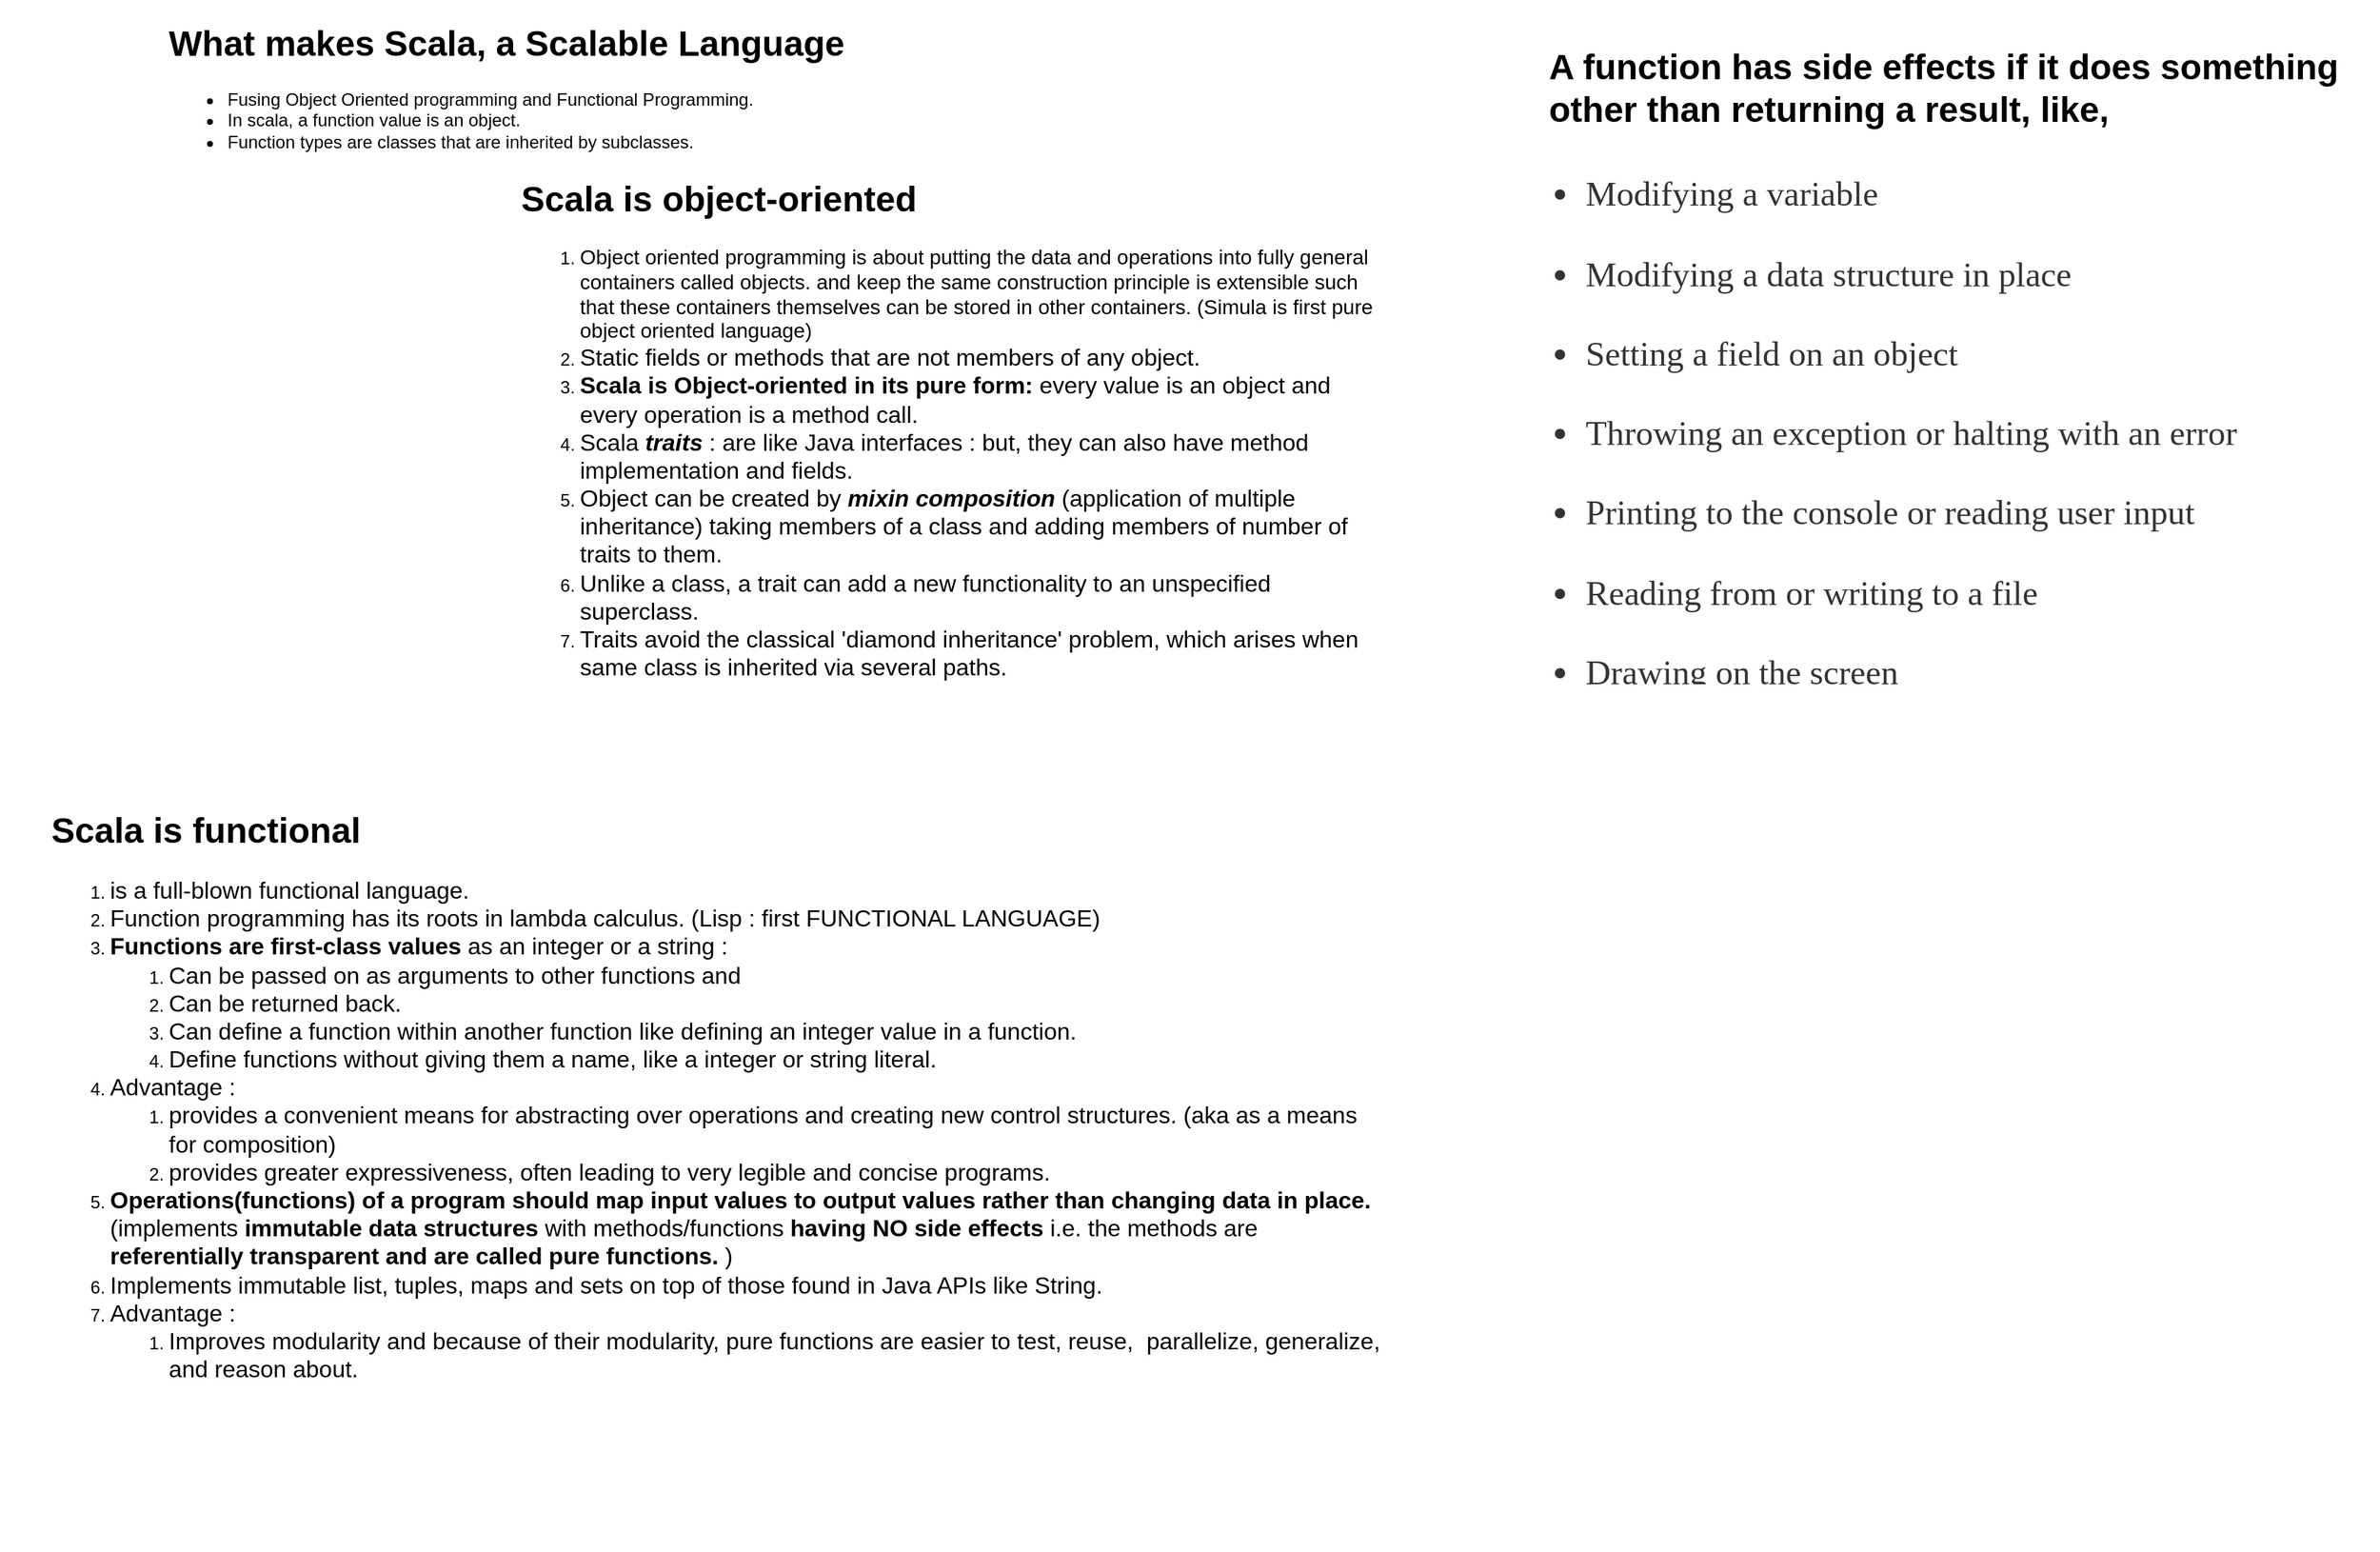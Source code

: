 <mxfile version="11.0.2" type="github"><diagram id="ZetlsLaNo7wISi5GngXo" name="Page-1"><mxGraphModel dx="1546" dy="812" grid="1" gridSize="10" guides="1" tooltips="1" connect="1" arrows="1" fold="1" page="1" pageScale="1" pageWidth="850" pageHeight="1100" math="0" shadow="0"><root><mxCell id="0"/><mxCell id="1" parent="0"/><mxCell id="SF2RBvMhf9Iol7tZJRfC-2" value="" style="shape=image;html=1;verticalAlign=top;verticalLabelPosition=bottom;labelBackgroundColor=#ffffff;imageAspect=0;aspect=fixed;image=https://cdn4.iconfinder.com/data/icons/logos-brands-5/24/scala-128.png" vertex="1" parent="1"><mxGeometry x="10" y="20" width="128" height="128" as="geometry"/></mxCell><mxCell id="SF2RBvMhf9Iol7tZJRfC-3" value="&lt;h1&gt;What makes Scala, a Scalable Language&lt;/h1&gt;&lt;p&gt;&lt;/p&gt;&lt;ul&gt;&lt;li&gt;Fusing Object Oriented programming and Functional Programming.&lt;/li&gt;&lt;li&gt;In scala, a function value is an object.&lt;/li&gt;&lt;li&gt;Function types are classes that are inherited by subclasses.&lt;/li&gt;&lt;/ul&gt;&lt;p&gt;&lt;/p&gt;" style="text;html=1;strokeColor=none;fillColor=none;spacing=5;spacingTop=-20;whiteSpace=wrap;overflow=hidden;rounded=0;" vertex="1" parent="1"><mxGeometry x="120" y="24" width="600" height="120" as="geometry"/></mxCell><mxCell id="SF2RBvMhf9Iol7tZJRfC-4" value="&lt;h1&gt;Scala is object-oriented&lt;/h1&gt;&lt;p&gt;&lt;/p&gt;&lt;ol&gt;&lt;li&gt;&lt;font style=&quot;font-size: 14px&quot;&gt;Object oriented programming is about putting the data and operations into fully general containers called objects. and keep the same construction principle is extensible such that these containers themselves can be stored in other containers. (Simula is first pure object oriented language)&lt;/font&gt;&lt;/li&gt;&lt;li&gt;&lt;font size=&quot;3&quot;&gt;Static fields or methods that are not members of any object.&amp;nbsp;&amp;nbsp;&lt;/font&gt;&lt;/li&gt;&lt;li&gt;&lt;font size=&quot;3&quot;&gt;&lt;b&gt;Scala is Object-oriented in its pure form:&lt;/b&gt;&amp;nbsp;every value is an object and every operation is a method call.&lt;/font&gt;&lt;/li&gt;&lt;li&gt;&lt;span style=&quot;font-size: medium&quot;&gt;Scala &lt;/span&gt;&lt;b style=&quot;font-size: medium&quot;&gt;&lt;i&gt;traits&amp;nbsp;&lt;/i&gt;&lt;/b&gt;&lt;span style=&quot;font-size: medium&quot;&gt;: are like Java interfaces : but, they can also have method implementation and fields.&amp;nbsp;&lt;/span&gt;&lt;br&gt;&lt;/li&gt;&lt;li&gt;&lt;font size=&quot;3&quot;&gt;Object can be created by &lt;b&gt;&lt;i&gt;mixin composition&lt;/i&gt;&lt;/b&gt; (application of multiple inheritance) taking members of a class and adding members of number of traits to them.&amp;nbsp;&lt;/font&gt;&lt;/li&gt;&lt;li&gt;&lt;font size=&quot;3&quot;&gt;Unlike a class, a trait can add a new functionality to an unspecified superclass.&lt;/font&gt;&lt;/li&gt;&lt;li&gt;&lt;font size=&quot;3&quot;&gt;Traits avoid the classical 'diamond inheritance'&amp;nbsp;problem, which arises when same class is inherited via several paths.&lt;/font&gt;&lt;/li&gt;&lt;/ol&gt;&lt;p&gt;&lt;/p&gt;&lt;p&gt;&lt;br&gt;&lt;/p&gt;" style="text;html=1;strokeColor=none;fillColor=none;spacing=5;spacingTop=-20;whiteSpace=wrap;overflow=hidden;rounded=0;" vertex="1" parent="1"><mxGeometry x="360" y="130" width="597" height="420" as="geometry"/></mxCell><mxCell id="SF2RBvMhf9Iol7tZJRfC-6" value="&lt;h1&gt;Scala is functional&lt;/h1&gt;&lt;ol&gt;&lt;li&gt;&lt;font size=&quot;3&quot;&gt;is a full-blown functional language.&lt;/font&gt;&lt;/li&gt;&lt;li&gt;&lt;font size=&quot;3&quot;&gt;Function programming has its roots in lambda calculus. (Lisp : first FUNCTIONAL LANGUAGE)&lt;/font&gt;&lt;/li&gt;&lt;li&gt;&lt;font size=&quot;3&quot;&gt;&lt;b&gt;Functions are first-class values&lt;/b&gt; as an integer or a string :&amp;nbsp;&lt;/font&gt;&lt;/li&gt;&lt;ol&gt;&lt;li&gt;&lt;font size=&quot;3&quot;&gt;Can be passed on as arguments to other functions and&amp;nbsp;&lt;/font&gt;&lt;/li&gt;&lt;li&gt;&lt;font size=&quot;3&quot;&gt;Can be returned back.&amp;nbsp;&lt;/font&gt;&lt;/li&gt;&lt;li&gt;&lt;font size=&quot;3&quot;&gt;Can define a function within another function like defining an integer value in a function.&amp;nbsp;&lt;/font&gt;&lt;/li&gt;&lt;li&gt;&lt;font size=&quot;3&quot;&gt;Define functions without giving them a name, like a integer or string literal.&lt;/font&gt;&lt;/li&gt;&lt;/ol&gt;&lt;li&gt;&lt;font size=&quot;3&quot;&gt;Advantage :&amp;nbsp;&lt;/font&gt;&lt;/li&gt;&lt;ol&gt;&lt;li&gt;&lt;font size=&quot;3&quot;&gt;provides a convenient&amp;nbsp;means for abstracting over operations and creating new control structures. (aka as a means for composition)&lt;/font&gt;&lt;/li&gt;&lt;li&gt;&lt;font size=&quot;3&quot;&gt;provides greater expressiveness, often leading to very legible and concise programs.&lt;/font&gt;&lt;/li&gt;&lt;/ol&gt;&lt;li&gt;&lt;font size=&quot;3&quot;&gt;&lt;b&gt;Operations(functions) of a program should map input values to output values rather than changing data in place. &lt;/b&gt;(implements &lt;b&gt;immutable data structures&lt;/b&gt; with methods/functions&amp;nbsp;&lt;b&gt;having NO side effects &lt;/b&gt;i.e. the methods are&lt;b&gt; referentially transparent and are called pure functions.&lt;/b&gt;&amp;nbsp;)&lt;/font&gt;&lt;/li&gt;&lt;li&gt;&lt;font size=&quot;3&quot;&gt;Implements immutable list, tuples, maps and sets on top of those found in Java APIs like String.&lt;/font&gt;&lt;/li&gt;&lt;li&gt;&lt;font size=&quot;3&quot;&gt;Advantage :&amp;nbsp;&lt;/font&gt;&lt;/li&gt;&lt;ol&gt;&lt;li&gt;&lt;font size=&quot;3&quot;&gt;Improves modularity and because of their modularity, pure functions are easier to test, reuse,&amp;nbsp; parallelize, generalize, and reason about.&lt;/font&gt;&lt;/li&gt;&lt;/ol&gt;&lt;/ol&gt;" style="text;html=1;strokeColor=none;fillColor=none;spacing=5;spacingTop=-20;whiteSpace=wrap;overflow=hidden;rounded=0;" vertex="1" parent="1"><mxGeometry x="40" y="560" width="920" height="510" as="geometry"/></mxCell><mxCell id="SF2RBvMhf9Iol7tZJRfC-8" value="&lt;h1&gt;A function has side effects if it does something other than returning a result, like,&amp;nbsp;&lt;/h1&gt;&lt;ul class=&quot;calibre25&quot; style=&quot;box-sizing: border-box ; padding: 0px 0px 0px 25px ; margin-top: 1em ; margin-bottom: 1em ; font-size: 23.6px ; color: rgb(51 , 51 , 51) ; font-family: &amp;#34;georgia&amp;#34; , &amp;#34;droid serif&amp;#34; , &amp;#34;times&amp;#34; , serif ; background-color: rgb(255 , 255 , 255) ; margin-right: 0px ; margin-left: 0px ; line-height: 1.65em&quot;&gt;&lt;li class=&quot;calibre26&quot; style=&quot;box-sizing: border-box ; padding: 0px ; list-style: disc ; text-align: left ; margin: 0.5em 0px 0.65em ; line-height: 1.65em&quot;&gt;Modifying a variable&lt;/li&gt;&lt;li class=&quot;calibre26&quot; style=&quot;box-sizing: border-box ; padding: 0px ; list-style: disc ; text-align: left ; margin: 0.5em 0px 0.65em ; line-height: 1.65em&quot;&gt;Modifying a data structure in place&lt;/li&gt;&lt;li class=&quot;calibre26&quot; style=&quot;box-sizing: border-box ; padding: 0px ; list-style: disc ; text-align: left ; margin: 0.5em 0px 0.65em ; line-height: 1.65em&quot;&gt;Setting a field on an object&lt;/li&gt;&lt;li class=&quot;calibre26&quot; style=&quot;box-sizing: border-box ; padding: 0px ; list-style: disc ; text-align: left ; margin: 0.5em 0px 0.65em ; line-height: 1.65em&quot;&gt;Throwing an exception or halting with an error&lt;/li&gt;&lt;li class=&quot;calibre26&quot; style=&quot;box-sizing: border-box ; padding: 0px ; list-style: disc ; text-align: left ; margin: 0.5em 0px 0.65em ; line-height: 1.65em&quot;&gt;Printing to the console or reading user input&lt;/li&gt;&lt;li class=&quot;calibre26&quot; style=&quot;box-sizing: border-box ; padding: 0px ; list-style: disc ; text-align: left ; margin: 0.5em 0px 0.65em ; line-height: 1.65em&quot;&gt;Reading from or writing to a file&lt;/li&gt;&lt;li class=&quot;calibre26&quot; style=&quot;box-sizing: border-box ; padding: 0px ; list-style: disc ; text-align: left ; margin: 0.5em 0px 0.65em ; line-height: 1.65em&quot;&gt;Drawing on the screen&lt;/li&gt;&lt;/ul&gt;" style="text;html=1;strokeColor=none;fillColor=none;spacing=5;spacingTop=-20;whiteSpace=wrap;overflow=hidden;rounded=0;" vertex="1" parent="1"><mxGeometry x="1060" y="40" width="570" height="440" as="geometry"/></mxCell></root></mxGraphModel></diagram></mxfile>